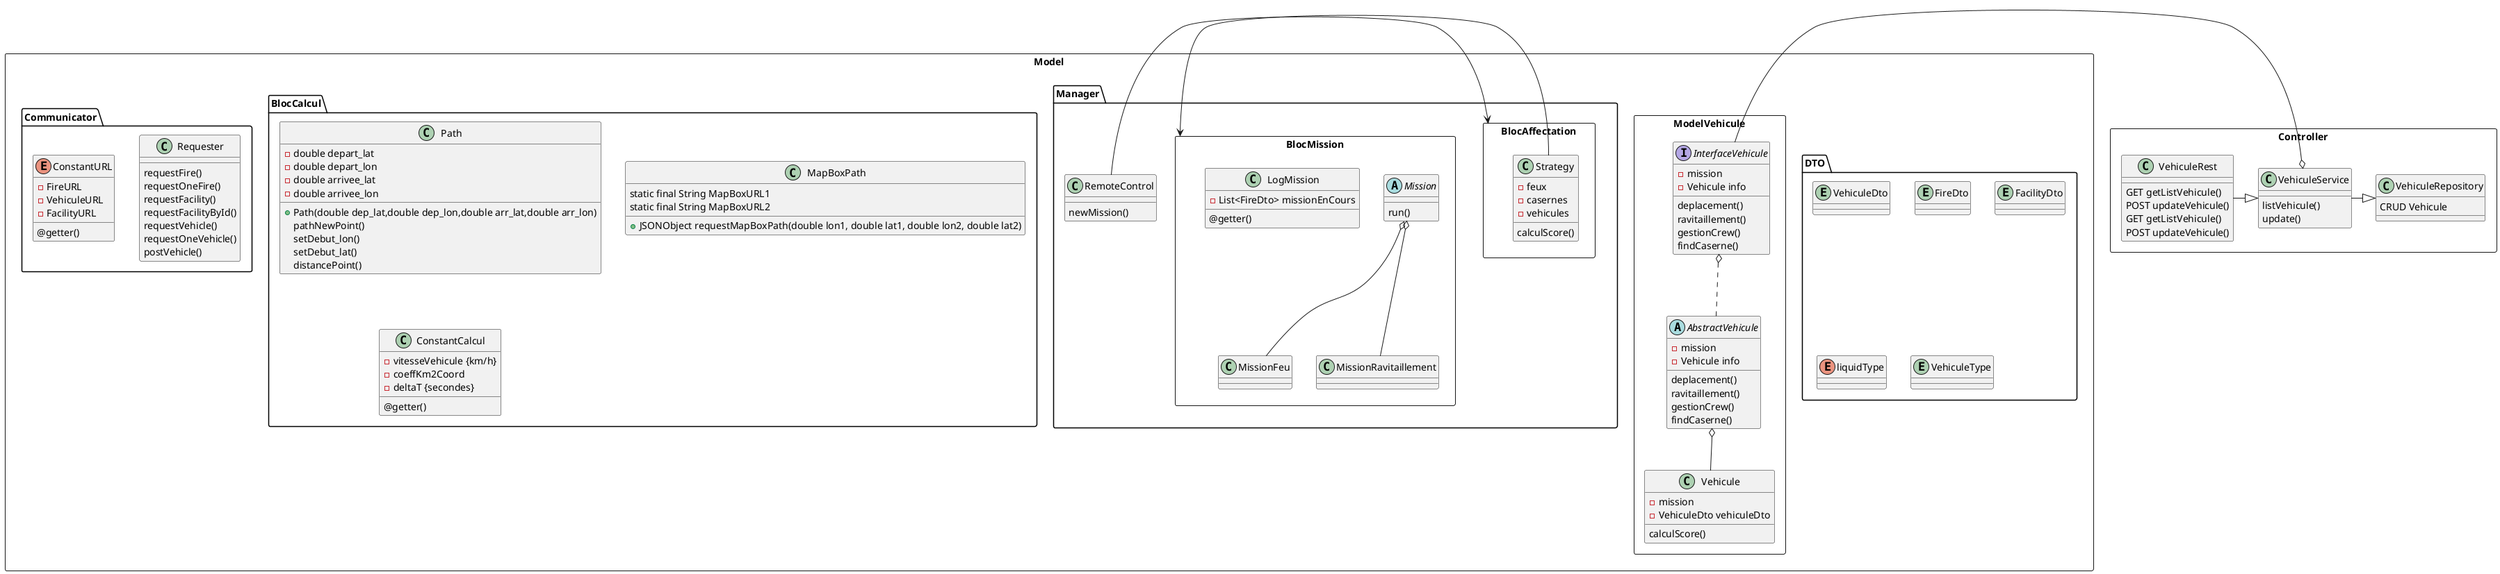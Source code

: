 @startuml

package Model <<Rectangle>> {

    package DTO <<Folder>> {
        entity VehiculeDto {
        }

        entity FireDto {
        }
        entity FacilityDto {
        }

        enum liquidType {
        }

        entity VehiculeType {
        }
    }

    package ModelVehicule <<rectangle>> {
        interface InterfaceVehicule {
            - mission
            - Vehicule info
            deplacement()
            ravitaillement()
            gestionCrew()
            findCaserne()
        }

        abstract AbstractVehicule {
            - mission
            - Vehicule info
            deplacement()
            ravitaillement()
            gestionCrew()
            findCaserne()
        }

        class Vehicule {
            - mission
            - VehiculeDto vehiculeDto
            calculScore()
        }

        InterfaceVehicule o.. AbstractVehicule
        AbstractVehicule o-- Vehicule
    }

    package Manager <<Folder>> {

        class RemoteControl {
            newMission()
        }

        package BlocAffectation <<rectangle>> {
            class Strategy {
                - feux
                - casernes
                - vehicules
                calculScore()
            }
        }

        package BlocMission <<rectangle>> {
            abstract Mission {
                run()
            }

            class MissionFeu {
            }

            class MissionRavitaillement {
            }

            Mission o-- MissionFeu
            Mission o-- MissionRavitaillement

            class LogMission {
                - List<FireDto> missionEnCours
                @getter() 
            }
        }

        RemoteControl -> BlocAffectation
        Strategy -> BlocMission

    }

    package BlocCalcul <<Folder>> {
        class Path {
            - double depart_lat
            - double depart_lon
            - double arrivee_lat
            - double arrivee_lon
            + Path(double dep_lat,double dep_lon,double arr_lat,double arr_lon)
            pathNewPoint()
            setDebut_lon()
            setDebut_lat()
            distancePoint()
        }

        class MapBoxPath {
            static final String MapBoxURL1
            static final String MapBoxURL2
            + JSONObject requestMapBoxPath(double lon1, double lat1, double lon2, double lat2)
        }

        class ConstantCalcul {
            - vitesseVehicule {km/h}
            - coeffKm2Coord
            - deltaT {secondes}
            @getter()
        }
    }

    package Communicator <<Folder>> {

        class Requester {
            requestFire()
            requestOneFire()
            requestFacility()
            requestFacilityById()
            requestVehicle()
            requestOneVehicle()
            postVehicle()
        }

        enum ConstantURL {
            - FireURL
	        - VehiculeURL
	        - FacilityURL
            @getter()
        }

    }

}

package Controller <<Rectangle>> {

    class VehiculeRepository {
        CRUD Vehicule
    }

    class VehiculeService {
        listVehicule()
        update()
    }

    class VehiculeRest {
        GET getListVehicule()
        POST updateVehicule()
    }

    class VehiculeRest {
        GET getListVehicule()
        POST updateVehicule()
    }


    VehiculeRest -|> VehiculeService
    VehiculeService -|> VehiculeRepository

    VehiculeService o- InterfaceVehicule

}


@enduml